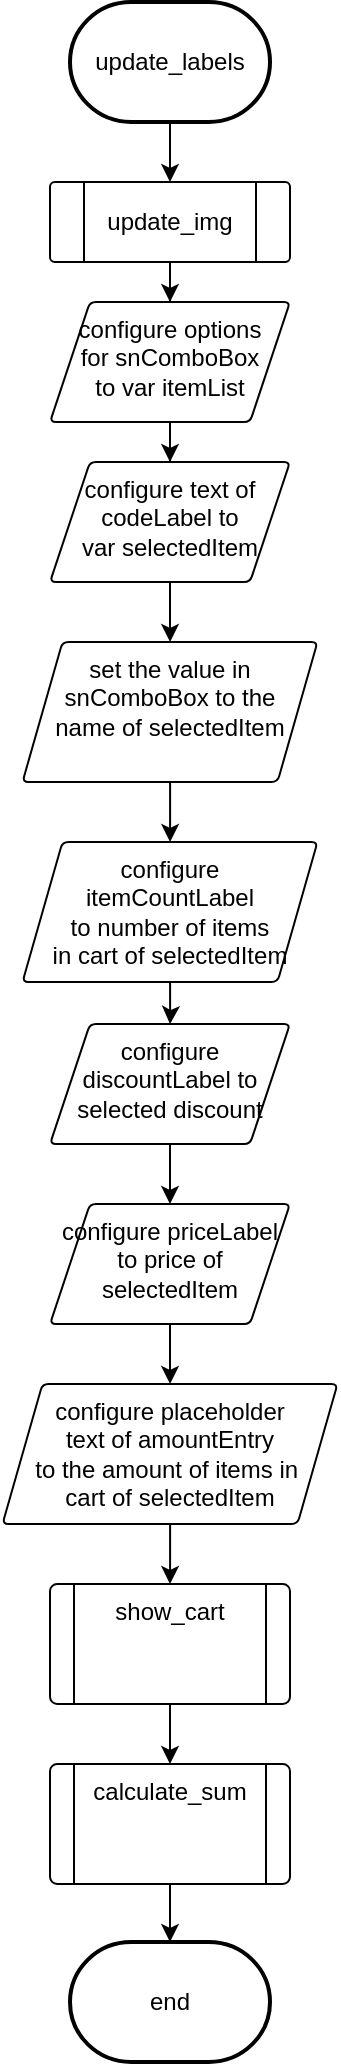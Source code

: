 <mxfile version="24.7.4">
  <diagram id="C5RBs43oDa-KdzZeNtuy" name="Page-1">
    <mxGraphModel dx="1050" dy="1746" grid="1" gridSize="10" guides="1" tooltips="1" connect="1" arrows="1" fold="1" page="1" pageScale="1" pageWidth="827" pageHeight="1169" math="0" shadow="0">
      <root>
        <mxCell id="WIyWlLk6GJQsqaUBKTNV-0" />
        <mxCell id="WIyWlLk6GJQsqaUBKTNV-1" parent="WIyWlLk6GJQsqaUBKTNV-0" />
        <mxCell id="brMeqXN_g3NwsK2Y1Bkh-8" style="edgeStyle=orthogonalEdgeStyle;rounded=0;orthogonalLoop=1;jettySize=auto;html=1;exitX=0.5;exitY=1;exitDx=0;exitDy=0;exitPerimeter=0;entryX=0.5;entryY=0;entryDx=0;entryDy=0;" parent="WIyWlLk6GJQsqaUBKTNV-1" source="brMeqXN_g3NwsK2Y1Bkh-3" target="brMeqXN_g3NwsK2Y1Bkh-5" edge="1">
          <mxGeometry relative="1" as="geometry" />
        </mxCell>
        <mxCell id="brMeqXN_g3NwsK2Y1Bkh-3" value="update_labels" style="strokeWidth=2;html=1;shape=mxgraph.flowchart.terminator;whiteSpace=wrap;" parent="WIyWlLk6GJQsqaUBKTNV-1" vertex="1">
          <mxGeometry x="65" y="-1160" width="100" height="60" as="geometry" />
        </mxCell>
        <mxCell id="brMeqXN_g3NwsK2Y1Bkh-4" value="end" style="strokeWidth=2;html=1;shape=mxgraph.flowchart.terminator;whiteSpace=wrap;" parent="WIyWlLk6GJQsqaUBKTNV-1" vertex="1">
          <mxGeometry x="65" y="-190" width="100" height="60" as="geometry" />
        </mxCell>
        <mxCell id="brMeqXN_g3NwsK2Y1Bkh-14" value="" style="edgeStyle=orthogonalEdgeStyle;rounded=0;orthogonalLoop=1;jettySize=auto;html=1;" parent="WIyWlLk6GJQsqaUBKTNV-1" source="brMeqXN_g3NwsK2Y1Bkh-5" target="brMeqXN_g3NwsK2Y1Bkh-13" edge="1">
          <mxGeometry relative="1" as="geometry" />
        </mxCell>
        <object label="" id="brMeqXN_g3NwsK2Y1Bkh-5">
          <mxCell style="verticalLabelPosition=bottom;verticalAlign=top;html=1;shape=process;whiteSpace=wrap;rounded=1;size=0.14;arcSize=6;" parent="WIyWlLk6GJQsqaUBKTNV-1" vertex="1">
            <mxGeometry x="55" y="-1070" width="120" height="40" as="geometry" />
          </mxCell>
        </object>
        <mxCell id="brMeqXN_g3NwsK2Y1Bkh-6" value="update_img" style="text;html=1;align=center;verticalAlign=middle;whiteSpace=wrap;rounded=0;" parent="WIyWlLk6GJQsqaUBKTNV-1" vertex="1">
          <mxGeometry x="85" y="-1065" width="60" height="30" as="geometry" />
        </mxCell>
        <mxCell id="brMeqXN_g3NwsK2Y1Bkh-18" value="" style="edgeStyle=orthogonalEdgeStyle;rounded=0;orthogonalLoop=1;jettySize=auto;html=1;" parent="WIyWlLk6GJQsqaUBKTNV-1" source="brMeqXN_g3NwsK2Y1Bkh-13" target="brMeqXN_g3NwsK2Y1Bkh-17" edge="1">
          <mxGeometry relative="1" as="geometry" />
        </mxCell>
        <mxCell id="brMeqXN_g3NwsK2Y1Bkh-13" value="&lt;div&gt;configure options&lt;/div&gt;&lt;div&gt;for snComboBox&lt;/div&gt;&lt;div&gt;to var itemList&lt;br&gt;&lt;/div&gt;" style="shape=parallelogram;perimeter=parallelogramPerimeter;whiteSpace=wrap;html=1;fixedSize=1;verticalAlign=top;rounded=1;arcSize=6;" parent="WIyWlLk6GJQsqaUBKTNV-1" vertex="1">
          <mxGeometry x="55" y="-1010" width="120" height="60" as="geometry" />
        </mxCell>
        <mxCell id="brMeqXN_g3NwsK2Y1Bkh-22" value="" style="edgeStyle=orthogonalEdgeStyle;rounded=0;orthogonalLoop=1;jettySize=auto;html=1;" parent="WIyWlLk6GJQsqaUBKTNV-1" source="brMeqXN_g3NwsK2Y1Bkh-17" target="brMeqXN_g3NwsK2Y1Bkh-30" edge="1">
          <mxGeometry relative="1" as="geometry" />
        </mxCell>
        <mxCell id="brMeqXN_g3NwsK2Y1Bkh-17" value="&lt;div&gt;configure text of&lt;/div&gt;&lt;div&gt;codeLabel to&lt;/div&gt;&lt;div&gt;var selectedItem&lt;br&gt;&lt;/div&gt;" style="shape=parallelogram;perimeter=parallelogramPerimeter;whiteSpace=wrap;html=1;fixedSize=1;verticalAlign=top;rounded=1;arcSize=6;" parent="WIyWlLk6GJQsqaUBKTNV-1" vertex="1">
          <mxGeometry x="55" y="-930" width="120" height="60" as="geometry" />
        </mxCell>
        <mxCell id="brMeqXN_g3NwsK2Y1Bkh-34" value="" style="edgeStyle=orthogonalEdgeStyle;rounded=0;orthogonalLoop=1;jettySize=auto;html=1;" parent="WIyWlLk6GJQsqaUBKTNV-1" source="brMeqXN_g3NwsK2Y1Bkh-24" target="brMeqXN_g3NwsK2Y1Bkh-33" edge="1">
          <mxGeometry relative="1" as="geometry" />
        </mxCell>
        <mxCell id="brMeqXN_g3NwsK2Y1Bkh-24" value="&lt;div&gt;configure&lt;/div&gt;&lt;div&gt;itemCountLabel &lt;br&gt;&lt;/div&gt;&lt;div&gt;to number of items&lt;/div&gt;&lt;div&gt;in cart of selectedItem&lt;br&gt;&lt;/div&gt;" style="shape=parallelogram;perimeter=parallelogramPerimeter;whiteSpace=wrap;html=1;fixedSize=1;verticalAlign=top;rounded=1;arcSize=6;" parent="WIyWlLk6GJQsqaUBKTNV-1" vertex="1">
          <mxGeometry x="41.25" y="-740" width="147.5" height="70" as="geometry" />
        </mxCell>
        <mxCell id="2x7sGbvpMNn7PTqlRaAy-2" value="" style="edgeStyle=orthogonalEdgeStyle;rounded=0;orthogonalLoop=1;jettySize=auto;html=1;" edge="1" parent="WIyWlLk6GJQsqaUBKTNV-1" source="brMeqXN_g3NwsK2Y1Bkh-30" target="brMeqXN_g3NwsK2Y1Bkh-24">
          <mxGeometry relative="1" as="geometry" />
        </mxCell>
        <mxCell id="brMeqXN_g3NwsK2Y1Bkh-30" value="&lt;div&gt;set the value in snComboBox to the&lt;/div&gt;&lt;div&gt;name of selectedItem&lt;br&gt;&lt;/div&gt;" style="shape=parallelogram;perimeter=parallelogramPerimeter;whiteSpace=wrap;html=1;fixedSize=1;verticalAlign=top;rounded=1;arcSize=6;" parent="WIyWlLk6GJQsqaUBKTNV-1" vertex="1">
          <mxGeometry x="41.25" y="-840" width="147.5" height="70" as="geometry" />
        </mxCell>
        <mxCell id="brMeqXN_g3NwsK2Y1Bkh-36" value="" style="edgeStyle=orthogonalEdgeStyle;rounded=0;orthogonalLoop=1;jettySize=auto;html=1;" parent="WIyWlLk6GJQsqaUBKTNV-1" source="brMeqXN_g3NwsK2Y1Bkh-33" target="brMeqXN_g3NwsK2Y1Bkh-35" edge="1">
          <mxGeometry relative="1" as="geometry" />
        </mxCell>
        <mxCell id="brMeqXN_g3NwsK2Y1Bkh-33" value="&lt;div&gt;configure discountLabel to selected discount&lt;br&gt;&lt;/div&gt;" style="shape=parallelogram;perimeter=parallelogramPerimeter;whiteSpace=wrap;html=1;fixedSize=1;verticalAlign=top;rounded=1;arcSize=6;" parent="WIyWlLk6GJQsqaUBKTNV-1" vertex="1">
          <mxGeometry x="55" y="-649" width="120" height="60" as="geometry" />
        </mxCell>
        <mxCell id="brMeqXN_g3NwsK2Y1Bkh-38" value="" style="edgeStyle=orthogonalEdgeStyle;rounded=0;orthogonalLoop=1;jettySize=auto;html=1;" parent="WIyWlLk6GJQsqaUBKTNV-1" source="brMeqXN_g3NwsK2Y1Bkh-35" target="brMeqXN_g3NwsK2Y1Bkh-37" edge="1">
          <mxGeometry relative="1" as="geometry" />
        </mxCell>
        <mxCell id="brMeqXN_g3NwsK2Y1Bkh-35" value="&lt;div&gt;configure priceLabel&lt;/div&gt;&lt;div&gt;to price of selectedItem&lt;br&gt;&lt;/div&gt;" style="shape=parallelogram;perimeter=parallelogramPerimeter;whiteSpace=wrap;html=1;fixedSize=1;verticalAlign=top;rounded=1;arcSize=6;" parent="WIyWlLk6GJQsqaUBKTNV-1" vertex="1">
          <mxGeometry x="55" y="-559" width="120" height="60" as="geometry" />
        </mxCell>
        <mxCell id="brMeqXN_g3NwsK2Y1Bkh-42" value="" style="edgeStyle=orthogonalEdgeStyle;rounded=0;orthogonalLoop=1;jettySize=auto;html=1;" parent="WIyWlLk6GJQsqaUBKTNV-1" source="brMeqXN_g3NwsK2Y1Bkh-37" target="brMeqXN_g3NwsK2Y1Bkh-41" edge="1">
          <mxGeometry relative="1" as="geometry" />
        </mxCell>
        <mxCell id="brMeqXN_g3NwsK2Y1Bkh-37" value="&lt;div&gt;configure placeholder&lt;/div&gt;&lt;div&gt;text of amountEntry&lt;/div&gt;&lt;div&gt;to the amount of items in&amp;nbsp;&lt;/div&gt;&lt;div&gt;cart of selectedItem&lt;br&gt;&lt;/div&gt;" style="shape=parallelogram;perimeter=parallelogramPerimeter;whiteSpace=wrap;html=1;fixedSize=1;verticalAlign=top;rounded=1;arcSize=6;" parent="WIyWlLk6GJQsqaUBKTNV-1" vertex="1">
          <mxGeometry x="31.25" y="-469" width="167.5" height="70" as="geometry" />
        </mxCell>
        <mxCell id="brMeqXN_g3NwsK2Y1Bkh-46" value="" style="edgeStyle=orthogonalEdgeStyle;rounded=0;orthogonalLoop=1;jettySize=auto;html=1;" parent="WIyWlLk6GJQsqaUBKTNV-1" source="brMeqXN_g3NwsK2Y1Bkh-41" target="brMeqXN_g3NwsK2Y1Bkh-45" edge="1">
          <mxGeometry relative="1" as="geometry" />
        </mxCell>
        <mxCell id="brMeqXN_g3NwsK2Y1Bkh-41" value="show_cart" style="shape=process;whiteSpace=wrap;html=1;backgroundOutline=1;verticalAlign=top;rounded=1;arcSize=6;" parent="WIyWlLk6GJQsqaUBKTNV-1" vertex="1">
          <mxGeometry x="55" y="-369" width="120" height="60" as="geometry" />
        </mxCell>
        <mxCell id="brMeqXN_g3NwsK2Y1Bkh-45" value="calculate_sum" style="shape=process;whiteSpace=wrap;html=1;backgroundOutline=1;verticalAlign=top;rounded=1;arcSize=6;" parent="WIyWlLk6GJQsqaUBKTNV-1" vertex="1">
          <mxGeometry x="55" y="-279" width="120" height="60" as="geometry" />
        </mxCell>
        <mxCell id="brMeqXN_g3NwsK2Y1Bkh-47" style="edgeStyle=orthogonalEdgeStyle;rounded=0;orthogonalLoop=1;jettySize=auto;html=1;entryX=0.5;entryY=0;entryDx=0;entryDy=0;entryPerimeter=0;" parent="WIyWlLk6GJQsqaUBKTNV-1" source="brMeqXN_g3NwsK2Y1Bkh-45" target="brMeqXN_g3NwsK2Y1Bkh-4" edge="1">
          <mxGeometry relative="1" as="geometry" />
        </mxCell>
      </root>
    </mxGraphModel>
  </diagram>
</mxfile>
